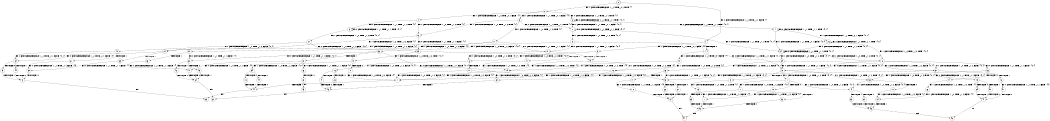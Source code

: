 digraph BCG {
size = "7, 10.5";
center = TRUE;
node [shape = circle];
0 [peripheries = 2];
0 -> 1 [label = "EX !0 !ATOMIC_EXCH_BRANCH (1, +1, TRUE, +1, 1, FALSE) !{}"];
0 -> 2 [label = "EX !1 !ATOMIC_EXCH_BRANCH (1, +1, TRUE, +0, 1, TRUE) !{}"];
1 -> 3 [label = "EX !1 !ATOMIC_EXCH_BRANCH (1, +1, TRUE, +0, 1, FALSE) !{0}"];
1 -> 4 [label = "TERMINATE !0"];
2 -> 5 [label = "EX !1 !ATOMIC_EXCH_BRANCH (1, +1, TRUE, +0, 1, FALSE) !{1}"];
2 -> 6 [label = "EX !0 !ATOMIC_EXCH_BRANCH (1, +1, TRUE, +1, 1, TRUE) !{1}"];
2 -> 7 [label = "EX !1 !ATOMIC_EXCH_BRANCH (1, +1, TRUE, +0, 1, FALSE) !{1}"];
3 -> 8 [label = "EX !1 !ATOMIC_EXCH_BRANCH (1, +0, TRUE, +1, 2, TRUE) !{0, 1}"];
3 -> 9 [label = "TERMINATE !0"];
4 -> 10 [label = "EX !1 !ATOMIC_EXCH_BRANCH (1, +1, TRUE, +0, 1, FALSE) !{}"];
5 -> 11 [label = "EX !1 !ATOMIC_EXCH_BRANCH (1, +0, TRUE, +1, 2, TRUE) !{1}"];
5 -> 12 [label = "EX !0 !ATOMIC_EXCH_BRANCH (1, +1, TRUE, +1, 1, TRUE) !{1}"];
5 -> 13 [label = "EX !1 !ATOMIC_EXCH_BRANCH (1, +0, TRUE, +1, 2, TRUE) !{1}"];
6 -> 6 [label = "EX !0 !ATOMIC_EXCH_BRANCH (1, +1, TRUE, +1, 1, TRUE) !{0, 1}"];
6 -> 12 [label = "EX !1 !ATOMIC_EXCH_BRANCH (1, +1, TRUE, +0, 1, FALSE) !{0, 1}"];
6 -> 14 [label = "EX !0 !ATOMIC_EXCH_BRANCH (1, +1, TRUE, +1, 1, TRUE) !{0, 1}"];
7 -> 15 [label = "EX !0 !ATOMIC_EXCH_BRANCH (1, +1, TRUE, +1, 1, TRUE) !{1}"];
7 -> 13 [label = "EX !1 !ATOMIC_EXCH_BRANCH (1, +0, TRUE, +1, 2, TRUE) !{1}"];
8 -> 16 [label = "EX !1 !ATOMIC_EXCH_BRANCH (1, +0, TRUE, +1, 2, FALSE) !{0, 1}"];
8 -> 17 [label = "TERMINATE !0"];
9 -> 18 [label = "EX !1 !ATOMIC_EXCH_BRANCH (1, +0, TRUE, +1, 2, TRUE) !{1}"];
9 -> 19 [label = "EX !1 !ATOMIC_EXCH_BRANCH (1, +0, TRUE, +1, 2, TRUE) !{1}"];
10 -> 18 [label = "EX !1 !ATOMIC_EXCH_BRANCH (1, +0, TRUE, +1, 2, TRUE) !{1}"];
10 -> 19 [label = "EX !1 !ATOMIC_EXCH_BRANCH (1, +0, TRUE, +1, 2, TRUE) !{1}"];
11 -> 20 [label = "EX !1 !ATOMIC_EXCH_BRANCH (1, +0, TRUE, +1, 2, FALSE) !{1}"];
11 -> 21 [label = "EX !0 !ATOMIC_EXCH_BRANCH (1, +1, TRUE, +1, 1, FALSE) !{1}"];
11 -> 22 [label = "EX !1 !ATOMIC_EXCH_BRANCH (1, +0, TRUE, +1, 2, FALSE) !{1}"];
12 -> 12 [label = "EX !0 !ATOMIC_EXCH_BRANCH (1, +1, TRUE, +1, 1, TRUE) !{0, 1}"];
12 -> 23 [label = "EX !1 !ATOMIC_EXCH_BRANCH (1, +0, TRUE, +1, 2, TRUE) !{0, 1}"];
12 -> 24 [label = "EX !0 !ATOMIC_EXCH_BRANCH (1, +1, TRUE, +1, 1, TRUE) !{0, 1}"];
13 -> 25 [label = "EX !0 !ATOMIC_EXCH_BRANCH (1, +1, TRUE, +1, 1, FALSE) !{1}"];
13 -> 22 [label = "EX !1 !ATOMIC_EXCH_BRANCH (1, +0, TRUE, +1, 2, FALSE) !{1}"];
14 -> 26 [label = "EX !1 !ATOMIC_EXCH_BRANCH (1, +1, TRUE, +0, 1, FALSE) !{0, 1}"];
14 -> 14 [label = "EX !0 !ATOMIC_EXCH_BRANCH (1, +1, TRUE, +1, 1, TRUE) !{0, 1}"];
14 -> 24 [label = "EX !1 !ATOMIC_EXCH_BRANCH (1, +1, TRUE, +0, 1, FALSE) !{0, 1}"];
15 -> 15 [label = "EX !0 !ATOMIC_EXCH_BRANCH (1, +1, TRUE, +1, 1, TRUE) !{0, 1}"];
15 -> 27 [label = "EX !1 !ATOMIC_EXCH_BRANCH (1, +0, TRUE, +1, 2, TRUE) !{0, 1}"];
16 -> 28 [label = "TERMINATE !0"];
16 -> 29 [label = "TERMINATE !1"];
17 -> 30 [label = "EX !1 !ATOMIC_EXCH_BRANCH (1, +0, TRUE, +1, 2, FALSE) !{1}"];
17 -> 31 [label = "EX !1 !ATOMIC_EXCH_BRANCH (1, +0, TRUE, +1, 2, FALSE) !{1}"];
18 -> 30 [label = "EX !1 !ATOMIC_EXCH_BRANCH (1, +0, TRUE, +1, 2, FALSE) !{1}"];
18 -> 31 [label = "EX !1 !ATOMIC_EXCH_BRANCH (1, +0, TRUE, +1, 2, FALSE) !{1}"];
19 -> 31 [label = "EX !1 !ATOMIC_EXCH_BRANCH (1, +0, TRUE, +1, 2, FALSE) !{1}"];
20 -> 32 [label = "EX !0 !ATOMIC_EXCH_BRANCH (1, +1, TRUE, +1, 1, FALSE) !{1}"];
20 -> 33 [label = "TERMINATE !1"];
21 -> 8 [label = "EX !1 !ATOMIC_EXCH_BRANCH (1, +0, TRUE, +1, 2, TRUE) !{0, 1}"];
21 -> 9 [label = "TERMINATE !0"];
22 -> 34 [label = "EX !0 !ATOMIC_EXCH_BRANCH (1, +1, TRUE, +1, 1, FALSE) !{1}"];
22 -> 35 [label = "TERMINATE !1"];
23 -> 21 [label = "EX !0 !ATOMIC_EXCH_BRANCH (1, +1, TRUE, +1, 1, FALSE) !{0, 1}"];
23 -> 36 [label = "EX !1 !ATOMIC_EXCH_BRANCH (1, +0, TRUE, +1, 2, FALSE) !{0, 1}"];
23 -> 37 [label = "EX !0 !ATOMIC_EXCH_BRANCH (1, +1, TRUE, +1, 1, FALSE) !{0, 1}"];
24 -> 38 [label = "EX !1 !ATOMIC_EXCH_BRANCH (1, +0, TRUE, +1, 2, TRUE) !{0, 1}"];
24 -> 24 [label = "EX !0 !ATOMIC_EXCH_BRANCH (1, +1, TRUE, +1, 1, TRUE) !{0, 1}"];
24 -> 39 [label = "EX !1 !ATOMIC_EXCH_BRANCH (1, +0, TRUE, +1, 2, TRUE) !{0, 1}"];
25 -> 40 [label = "EX !1 !ATOMIC_EXCH_BRANCH (1, +0, TRUE, +1, 2, TRUE) !{0, 1}"];
25 -> 41 [label = "TERMINATE !0"];
26 -> 26 [label = "EX !0 !ATOMIC_EXCH_BRANCH (1, +1, TRUE, +1, 1, TRUE) !{0, 1}"];
26 -> 38 [label = "EX !1 !ATOMIC_EXCH_BRANCH (1, +0, TRUE, +1, 2, TRUE) !{0, 1}"];
26 -> 24 [label = "EX !0 !ATOMIC_EXCH_BRANCH (1, +1, TRUE, +1, 1, TRUE) !{0, 1}"];
27 -> 25 [label = "EX !0 !ATOMIC_EXCH_BRANCH (1, +1, TRUE, +1, 1, FALSE) !{0, 1}"];
27 -> 42 [label = "EX !1 !ATOMIC_EXCH_BRANCH (1, +0, TRUE, +1, 2, FALSE) !{0, 1}"];
28 -> 43 [label = "TERMINATE !1"];
29 -> 43 [label = "TERMINATE !0"];
30 -> 43 [label = "TERMINATE !1"];
31 -> 44 [label = "TERMINATE !1"];
32 -> 45 [label = "TERMINATE !0"];
32 -> 46 [label = "TERMINATE !1"];
33 -> 47 [label = "EX !0 !ATOMIC_EXCH_BRANCH (1, +1, TRUE, +1, 1, FALSE) !{}"];
34 -> 48 [label = "TERMINATE !0"];
34 -> 49 [label = "TERMINATE !1"];
35 -> 50 [label = "EX !0 !ATOMIC_EXCH_BRANCH (1, +1, TRUE, +1, 1, FALSE) !{}"];
36 -> 32 [label = "EX !0 !ATOMIC_EXCH_BRANCH (1, +1, TRUE, +1, 1, FALSE) !{0, 1}"];
36 -> 51 [label = "TERMINATE !1"];
36 -> 52 [label = "EX !0 !ATOMIC_EXCH_BRANCH (1, +1, TRUE, +1, 1, FALSE) !{0, 1}"];
37 -> 53 [label = "EX !1 !ATOMIC_EXCH_BRANCH (1, +0, TRUE, +1, 2, TRUE) !{0, 1}"];
37 -> 54 [label = "EX !1 !ATOMIC_EXCH_BRANCH (1, +0, TRUE, +1, 2, TRUE) !{0, 1}"];
37 -> 55 [label = "TERMINATE !0"];
38 -> 56 [label = "EX !0 !ATOMIC_EXCH_BRANCH (1, +1, TRUE, +1, 1, FALSE) !{0, 1}"];
38 -> 57 [label = "EX !1 !ATOMIC_EXCH_BRANCH (1, +0, TRUE, +1, 2, FALSE) !{0, 1}"];
38 -> 37 [label = "EX !0 !ATOMIC_EXCH_BRANCH (1, +1, TRUE, +1, 1, FALSE) !{0, 1}"];
39 -> 57 [label = "EX !1 !ATOMIC_EXCH_BRANCH (1, +0, TRUE, +1, 2, FALSE) !{0, 1}"];
39 -> 37 [label = "EX !0 !ATOMIC_EXCH_BRANCH (1, +1, TRUE, +1, 1, FALSE) !{0, 1}"];
39 -> 58 [label = "EX !1 !ATOMIC_EXCH_BRANCH (1, +0, TRUE, +1, 2, FALSE) !{0, 1}"];
40 -> 59 [label = "EX !1 !ATOMIC_EXCH_BRANCH (1, +0, TRUE, +1, 2, FALSE) !{0, 1}"];
40 -> 60 [label = "TERMINATE !0"];
41 -> 19 [label = "EX !1 !ATOMIC_EXCH_BRANCH (1, +0, TRUE, +1, 2, TRUE) !{1}"];
42 -> 34 [label = "EX !0 !ATOMIC_EXCH_BRANCH (1, +1, TRUE, +1, 1, FALSE) !{0, 1}"];
42 -> 61 [label = "TERMINATE !1"];
43 -> 62 [label = "exit"];
44 -> 63 [label = "exit"];
45 -> 64 [label = "TERMINATE !1"];
46 -> 64 [label = "TERMINATE !0"];
47 -> 64 [label = "TERMINATE !0"];
48 -> 65 [label = "TERMINATE !1"];
49 -> 65 [label = "TERMINATE !0"];
50 -> 65 [label = "TERMINATE !0"];
51 -> 47 [label = "EX !0 !ATOMIC_EXCH_BRANCH (1, +1, TRUE, +1, 1, FALSE) !{0}"];
51 -> 66 [label = "EX !0 !ATOMIC_EXCH_BRANCH (1, +1, TRUE, +1, 1, FALSE) !{0}"];
52 -> 67 [label = "TERMINATE !0"];
52 -> 68 [label = "TERMINATE !1"];
53 -> 69 [label = "EX !1 !ATOMIC_EXCH_BRANCH (1, +0, TRUE, +1, 2, FALSE) !{0, 1}"];
53 -> 70 [label = "TERMINATE !0"];
54 -> 69 [label = "EX !1 !ATOMIC_EXCH_BRANCH (1, +0, TRUE, +1, 2, FALSE) !{0, 1}"];
54 -> 71 [label = "EX !1 !ATOMIC_EXCH_BRANCH (1, +0, TRUE, +1, 2, FALSE) !{0, 1}"];
54 -> 72 [label = "TERMINATE !0"];
55 -> 73 [label = "EX !1 !ATOMIC_EXCH_BRANCH (1, +0, TRUE, +1, 2, TRUE) !{1}"];
56 -> 53 [label = "EX !1 !ATOMIC_EXCH_BRANCH (1, +0, TRUE, +1, 2, TRUE) !{0, 1}"];
56 -> 74 [label = "TERMINATE !0"];
57 -> 75 [label = "EX !0 !ATOMIC_EXCH_BRANCH (1, +1, TRUE, +1, 1, FALSE) !{0, 1}"];
57 -> 76 [label = "TERMINATE !1"];
57 -> 52 [label = "EX !0 !ATOMIC_EXCH_BRANCH (1, +1, TRUE, +1, 1, FALSE) !{0, 1}"];
58 -> 52 [label = "EX !0 !ATOMIC_EXCH_BRANCH (1, +1, TRUE, +1, 1, FALSE) !{0, 1}"];
58 -> 77 [label = "TERMINATE !1"];
59 -> 78 [label = "TERMINATE !0"];
59 -> 79 [label = "TERMINATE !1"];
60 -> 31 [label = "EX !1 !ATOMIC_EXCH_BRANCH (1, +0, TRUE, +1, 2, FALSE) !{1}"];
61 -> 50 [label = "EX !0 !ATOMIC_EXCH_BRANCH (1, +1, TRUE, +1, 1, FALSE) !{0}"];
64 -> 62 [label = "exit"];
65 -> 63 [label = "exit"];
66 -> 80 [label = "TERMINATE !0"];
67 -> 81 [label = "TERMINATE !1"];
68 -> 81 [label = "TERMINATE !0"];
69 -> 82 [label = "TERMINATE !0"];
69 -> 83 [label = "TERMINATE !1"];
70 -> 84 [label = "EX !1 !ATOMIC_EXCH_BRANCH (1, +0, TRUE, +1, 2, FALSE) !{1}"];
71 -> 85 [label = "TERMINATE !0"];
71 -> 86 [label = "TERMINATE !1"];
72 -> 87 [label = "EX !1 !ATOMIC_EXCH_BRANCH (1, +0, TRUE, +1, 2, FALSE) !{1}"];
73 -> 87 [label = "EX !1 !ATOMIC_EXCH_BRANCH (1, +0, TRUE, +1, 2, FALSE) !{1}"];
74 -> 88 [label = "EX !1 !ATOMIC_EXCH_BRANCH (1, +0, TRUE, +1, 2, TRUE) !{1}"];
75 -> 89 [label = "TERMINATE !0"];
75 -> 90 [label = "TERMINATE !1"];
76 -> 91 [label = "EX !0 !ATOMIC_EXCH_BRANCH (1, +1, TRUE, +1, 1, FALSE) !{0}"];
77 -> 92 [label = "EX !0 !ATOMIC_EXCH_BRANCH (1, +1, TRUE, +1, 1, FALSE) !{0}"];
78 -> 44 [label = "TERMINATE !1"];
79 -> 44 [label = "TERMINATE !0"];
80 -> 93 [label = "exit"];
81 -> 94 [label = "exit"];
82 -> 95 [label = "TERMINATE !1"];
83 -> 95 [label = "TERMINATE !0"];
84 -> 95 [label = "TERMINATE !1"];
85 -> 96 [label = "TERMINATE !1"];
86 -> 96 [label = "TERMINATE !0"];
87 -> 96 [label = "TERMINATE !1"];
88 -> 84 [label = "EX !1 !ATOMIC_EXCH_BRANCH (1, +0, TRUE, +1, 2, FALSE) !{1}"];
89 -> 97 [label = "TERMINATE !1"];
90 -> 97 [label = "TERMINATE !0"];
91 -> 97 [label = "TERMINATE !0"];
92 -> 81 [label = "TERMINATE !0"];
95 -> 98 [label = "exit"];
96 -> 94 [label = "exit"];
97 -> 98 [label = "exit"];
}
